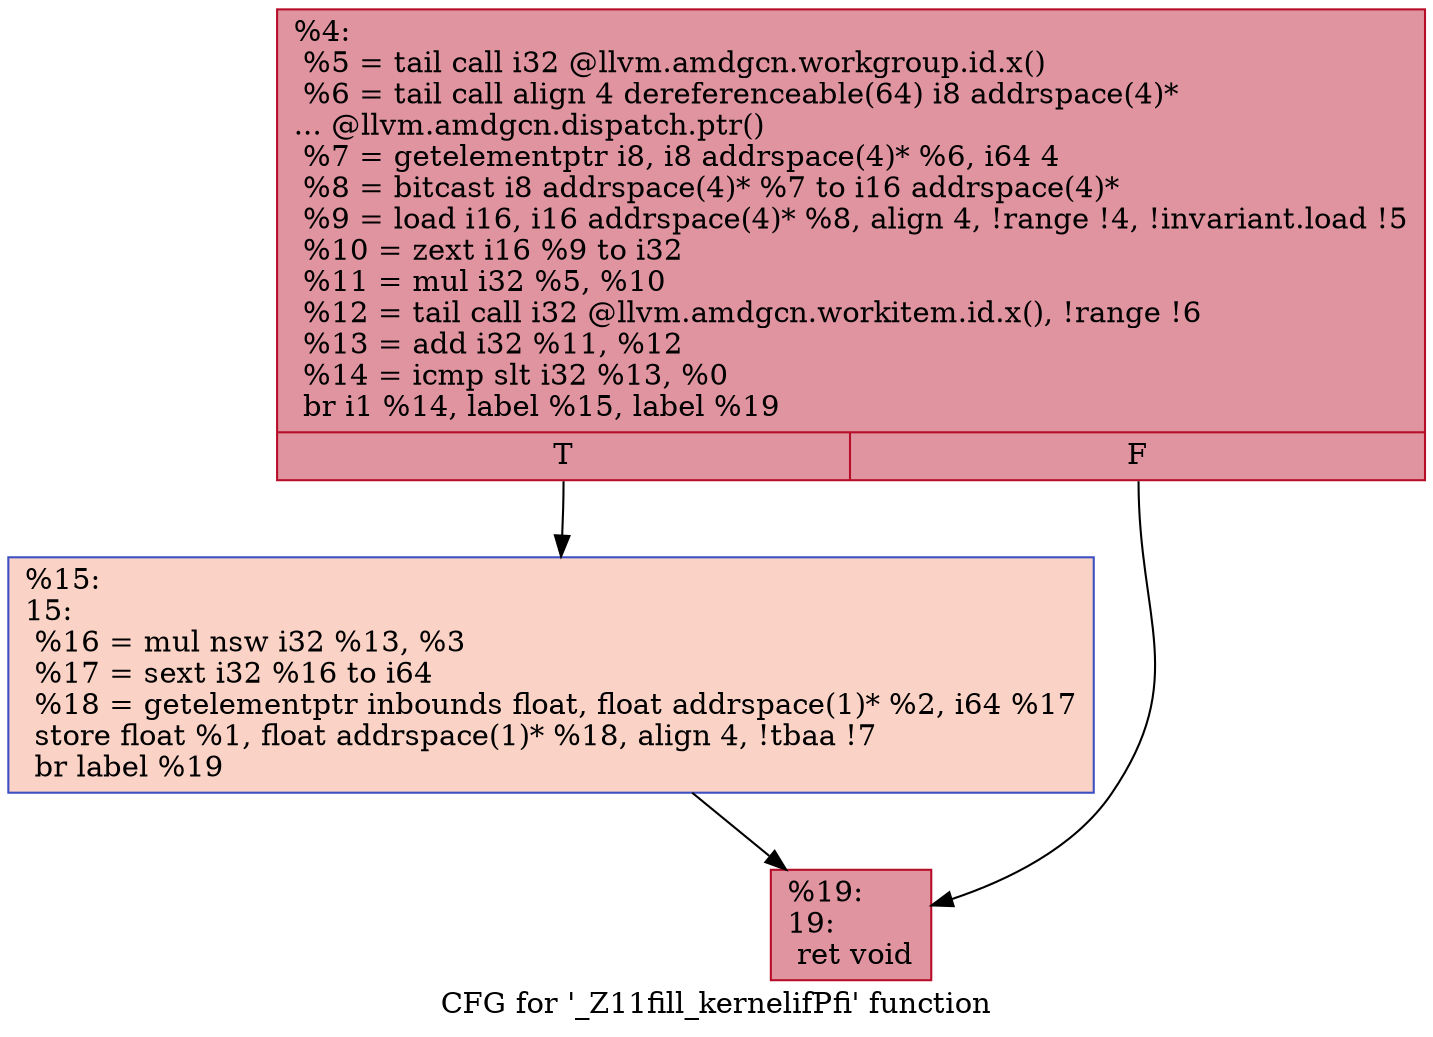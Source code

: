 digraph "CFG for '_Z11fill_kernelifPfi' function" {
	label="CFG for '_Z11fill_kernelifPfi' function";

	Node0x616df80 [shape=record,color="#b70d28ff", style=filled, fillcolor="#b70d2870",label="{%4:\l  %5 = tail call i32 @llvm.amdgcn.workgroup.id.x()\l  %6 = tail call align 4 dereferenceable(64) i8 addrspace(4)*\l... @llvm.amdgcn.dispatch.ptr()\l  %7 = getelementptr i8, i8 addrspace(4)* %6, i64 4\l  %8 = bitcast i8 addrspace(4)* %7 to i16 addrspace(4)*\l  %9 = load i16, i16 addrspace(4)* %8, align 4, !range !4, !invariant.load !5\l  %10 = zext i16 %9 to i32\l  %11 = mul i32 %5, %10\l  %12 = tail call i32 @llvm.amdgcn.workitem.id.x(), !range !6\l  %13 = add i32 %11, %12\l  %14 = icmp slt i32 %13, %0\l  br i1 %14, label %15, label %19\l|{<s0>T|<s1>F}}"];
	Node0x616df80:s0 -> Node0x616fe60;
	Node0x616df80:s1 -> Node0x616fef0;
	Node0x616fe60 [shape=record,color="#3d50c3ff", style=filled, fillcolor="#f59c7d70",label="{%15:\l15:                                               \l  %16 = mul nsw i32 %13, %3\l  %17 = sext i32 %16 to i64\l  %18 = getelementptr inbounds float, float addrspace(1)* %2, i64 %17\l  store float %1, float addrspace(1)* %18, align 4, !tbaa !7\l  br label %19\l}"];
	Node0x616fe60 -> Node0x616fef0;
	Node0x616fef0 [shape=record,color="#b70d28ff", style=filled, fillcolor="#b70d2870",label="{%19:\l19:                                               \l  ret void\l}"];
}
